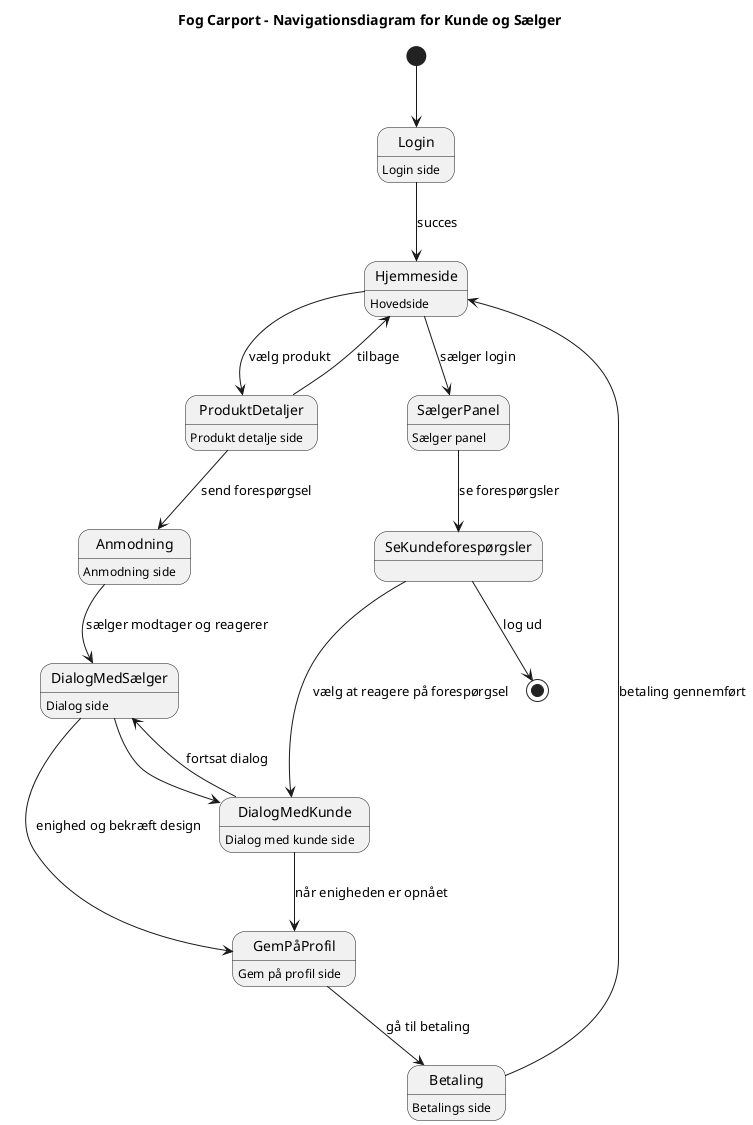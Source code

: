 @startuml
title Fog Carport - Navigationsdiagram for Kunde og Sælger

[*] --> Login
Login --> Hjemmeside : succes
Login : Login side
Hjemmeside : Hovedside

'Det her er Hjemmeside til kundens navigation
Hjemmeside --> ProduktDetaljer : vælg produkt
ProduktDetaljer --> Hjemmeside : tilbage
ProduktDetaljer : Produkt detalje side

'Kunde kan anmode om skræddersyet carport
ProduktDetaljer --> Anmodning : send forespørgsel
Anmodning : Anmodning side
Anmodning --> DialogMedSælger : sælger modtager og reagerer
DialogMedSælger : Dialog side

'Kunde og sælger dialog, der kan fortsætte tilbage og frem
DialogMedSælger --> GemPåProfil : enighed og bekræft design
DialogMedSælger --> DialogMedKunde
GemPåProfil : Gem på profil side

'Gemmer og går til betaling
GemPåProfil --> Betaling : gå til betaling
Betaling : Betalings side
Betaling --> Hjemmeside : betaling gennemført

'Det her er Sælgerens navigation
Hjemmeside --> SælgerPanel : sælger login
SælgerPanel : Sælger panel
SælgerPanel --> SeKundeforespørgsler : se forespørgsler
SeKundeforespørgsler --> DialogMedKunde : vælg at reagere på forespørgsel
DialogMedKunde : Dialog med kunde side
DialogMedKunde --> DialogMedSælger : fortsat dialog
DialogMedKunde --> GemPåProfil : når enigheden er opnået

SeKundeforespørgsler --> [*] : log ud

@enduml